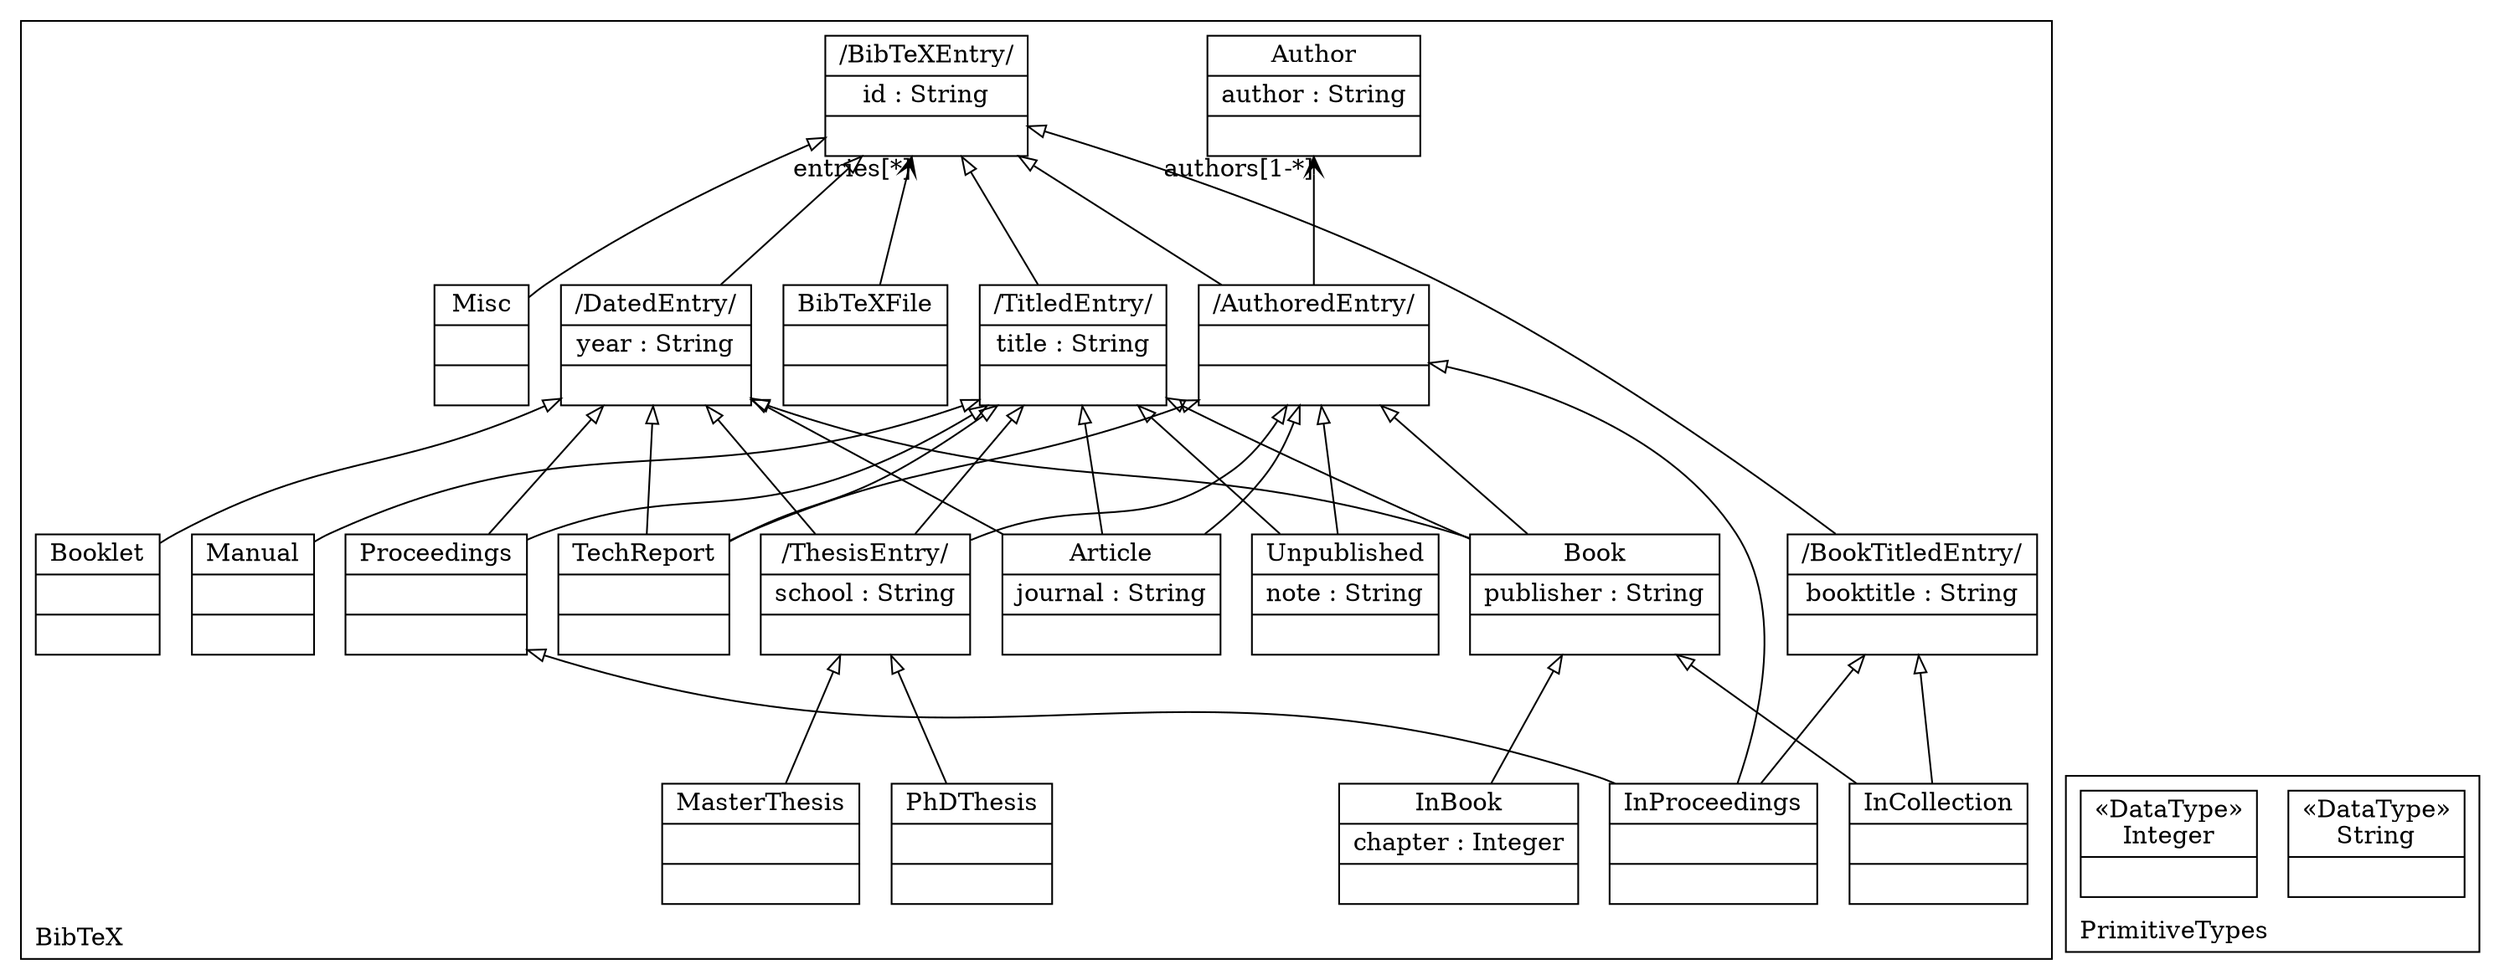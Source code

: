 digraph "KM3 Model in DOT" {
graph[rankdir=BT,labeljust=l,labelloc=t,nodeSep=0.75,compound=true];
 subgraph "cluster_BibTeX"{
labelloc=t
color=black
label=BibTeX
 node[shape=record];
BibTeXFile[label="{BibTeXFile| | }"]
 BibTeXFile->BibTeXEntry[arrowhead=vee,arrowtail=diamond,headlabel="entries[*]",group=BibTeXEntry,minlen=2,constraint=true,]
;
 node[shape=record];
Author[label="{Author|author : String| }"]
;
 node[shape=record];
BibTeXEntry[label="{/BibTeXEntry/|id : String| }"]
;
 node[shape=record];
AuthoredEntry[label="{/AuthoredEntry/| | }"]
 AuthoredEntry->Author[arrowhead=vee,arrowtail=diamond,headlabel="authors[1-*]",group=Author,minlen=2,constraint=true,]
 AuthoredEntry->BibTeXEntry[arrowhead=onormal,group=BibTeXEntry,minlen=2,constraint=true,]
;
 node[shape=record];
DatedEntry[label="{/DatedEntry/|year : String| }"]
 DatedEntry->BibTeXEntry[arrowhead=onormal,group=BibTeXEntry,minlen=2,constraint=true,]
;
 node[shape=record];
TitledEntry[label="{/TitledEntry/|title : String| }"]
 TitledEntry->BibTeXEntry[arrowhead=onormal,group=BibTeXEntry,minlen=2,constraint=true,]
;
 node[shape=record];
BookTitledEntry[label="{/BookTitledEntry/|booktitle : String| }"]
 BookTitledEntry->BibTeXEntry[arrowhead=onormal,group=BibTeXEntry,minlen=2,constraint=true,]
;
 node[shape=record];
Article[label="{Article|journal : String| }"]
 Article->AuthoredEntry[arrowhead=onormal,group=AuthoredEntry,minlen=2,constraint=true,]
 Article->DatedEntry[arrowhead=onormal,group=DatedEntry,minlen=2,constraint=true,]
 Article->TitledEntry[arrowhead=onormal,group=TitledEntry,minlen=2,constraint=true,]
;
 node[shape=record];
TechReport[label="{TechReport| | }"]
 TechReport->AuthoredEntry[arrowhead=onormal,group=AuthoredEntry,minlen=2,constraint=true,]
 TechReport->DatedEntry[arrowhead=onormal,group=DatedEntry,minlen=2,constraint=true,]
 TechReport->TitledEntry[arrowhead=onormal,group=TitledEntry,minlen=2,constraint=true,]
;
 node[shape=record];
Unpublished[label="{Unpublished|note : String| }"]
 Unpublished->AuthoredEntry[arrowhead=onormal,group=AuthoredEntry,minlen=2,constraint=true,]
 Unpublished->TitledEntry[arrowhead=onormal,group=TitledEntry,minlen=2,constraint=true,]
;
 node[shape=record];
Manual[label="{Manual| | }"]
 Manual->TitledEntry[arrowhead=onormal,group=TitledEntry,minlen=2,constraint=true,]
;
 node[shape=record];
Proceedings[label="{Proceedings| | }"]
 Proceedings->DatedEntry[arrowhead=onormal,group=DatedEntry,minlen=2,constraint=true,]
 Proceedings->TitledEntry[arrowhead=onormal,group=TitledEntry,minlen=2,constraint=true,]
;
 node[shape=record];
InProceedings[label="{InProceedings| | }"]
 InProceedings->Proceedings[arrowhead=onormal,group=Proceedings,minlen=2,constraint=true,]
 InProceedings->AuthoredEntry[arrowhead=onormal,group=AuthoredEntry,minlen=2,constraint=true,]
 InProceedings->BookTitledEntry[arrowhead=onormal,group=BookTitledEntry,minlen=2,constraint=true,]
;
 node[shape=record];
Booklet[label="{Booklet| | }"]
 Booklet->DatedEntry[arrowhead=onormal,group=DatedEntry,minlen=2,constraint=true,]
;
 node[shape=record];
Book[label="{Book|publisher : String| }"]
 Book->AuthoredEntry[arrowhead=onormal,group=AuthoredEntry,minlen=2,constraint=true,]
 Book->DatedEntry[arrowhead=onormal,group=DatedEntry,minlen=2,constraint=true,]
 Book->TitledEntry[arrowhead=onormal,group=TitledEntry,minlen=2,constraint=true,]
;
 node[shape=record];
InCollection[label="{InCollection| | }"]
 InCollection->Book[arrowhead=onormal,group=Book,minlen=2,constraint=true,]
 InCollection->BookTitledEntry[arrowhead=onormal,group=BookTitledEntry,minlen=2,constraint=true,]
;
 node[shape=record];
InBook[label="{InBook|chapter : Integer| }"]
 InBook->Book[arrowhead=onormal,group=Book,minlen=2,constraint=true,]
;
 node[shape=record];
Misc[label="{Misc| | }"]
 Misc->BibTeXEntry[arrowhead=onormal,group=BibTeXEntry,minlen=2,constraint=true,]
;
 node[shape=record];
ThesisEntry[label="{/ThesisEntry/|school : String| }"]
 ThesisEntry->AuthoredEntry[arrowhead=onormal,group=AuthoredEntry,minlen=2,constraint=true,]
 ThesisEntry->DatedEntry[arrowhead=onormal,group=DatedEntry,minlen=2,constraint=true,]
 ThesisEntry->TitledEntry[arrowhead=onormal,group=TitledEntry,minlen=2,constraint=true,]
;
 node[shape=record];
PhDThesis[label="{PhDThesis| | }"]
 PhDThesis->ThesisEntry[arrowhead=onormal,group=ThesisEntry,minlen=2,constraint=true,]
;
 node[shape=record];
MasterThesis[label="{MasterThesis| | }"]
 MasterThesis->ThesisEntry[arrowhead=onormal,group=ThesisEntry,minlen=2,constraint=true,]
;

} subgraph "cluster_PrimitiveTypes"{
labelloc=t
color=black
label=PrimitiveTypes
 node[shape=record];
String[label="{&#171;DataType&#187;\nString|}"]
;
 node[shape=record];
Integer[label="{&#171;DataType&#187;\nInteger|}"]
;

}
}